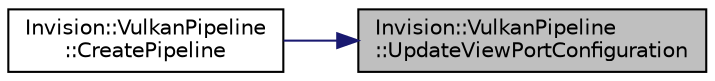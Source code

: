 digraph "Invision::VulkanPipeline::UpdateViewPortConfiguration"
{
 // LATEX_PDF_SIZE
  edge [fontname="Helvetica",fontsize="10",labelfontname="Helvetica",labelfontsize="10"];
  node [fontname="Helvetica",fontsize="10",shape=record];
  rankdir="RL";
  Node1 [label="Invision::VulkanPipeline\l::UpdateViewPortConfiguration",height=0.2,width=0.4,color="black", fillcolor="grey75", style="filled", fontcolor="black",tooltip=" "];
  Node1 -> Node2 [dir="back",color="midnightblue",fontsize="10",style="solid",fontname="Helvetica"];
  Node2 [label="Invision::VulkanPipeline\l::CreatePipeline",height=0.2,width=0.4,color="black", fillcolor="white", style="filled",URL="$class_invision_1_1_vulkan_pipeline.html#ab0e613a0015c963d1b3e471867fbdc10",tooltip=" "];
}
